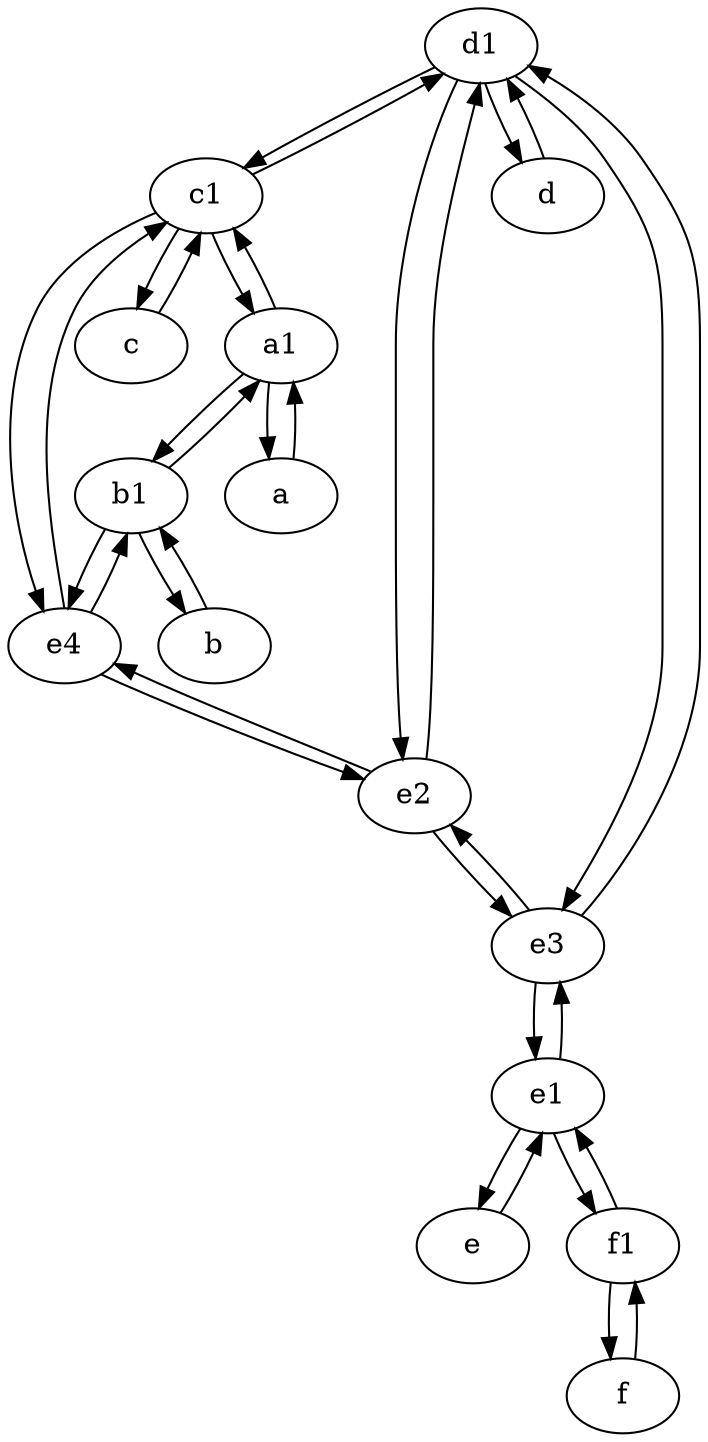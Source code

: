 digraph  {
	d1 [pos="25,30!"];
	c1 [pos="30,15!"];
	b1 [pos="45,20!"];
	e [pos="30,50!"];
	e2;
	e1 [pos="25,45!"];
	e4;
	f [pos="15,45!"];
	b [pos="50,20!"];
	c [pos="20,10!"];
	a [pos="40,10!"];
	d [pos="20,30!"];
	a1 [pos="40,15!"];
	e3;
	f1;
	f1 -> e1;
	c -> c1;
	d1 -> c1;
	e2 -> e4;
	a1 -> c1;
	e3 -> d1;
	e4 -> e2;
	e2 -> d1;
	d1 -> e2;
	e1 -> f1;
	e3 -> e1;
	e -> e1;
	f -> f1;
	a1 -> b1;
	c1 -> e4;
	b1 -> a1;
	c1 -> c;
	b1 -> b;
	d1 -> e3;
	e2 -> e3;
	e1 -> e3;
	a -> a1;
	b1 -> e4;
	d -> d1;
	e1 -> e;
	e4 -> c1;
	c1 -> d1;
	e4 -> b1;
	a1 -> a;
	f1 -> f;
	b -> b1;
	d1 -> d;
	e3 -> e2;
	c1 -> a1;

	}